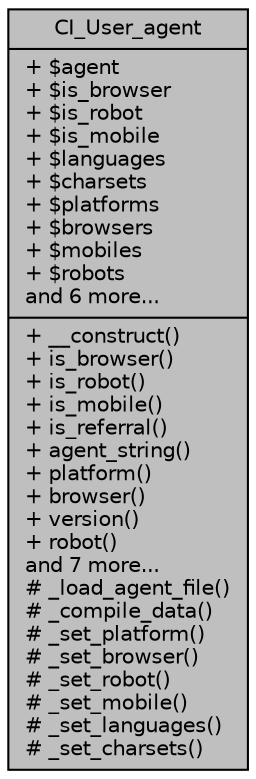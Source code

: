 digraph "CI_User_agent"
{
 // LATEX_PDF_SIZE
  edge [fontname="Helvetica",fontsize="10",labelfontname="Helvetica",labelfontsize="10"];
  node [fontname="Helvetica",fontsize="10",shape=record];
  Node1 [label="{CI_User_agent\n|+ $agent\l+ $is_browser\l+ $is_robot\l+ $is_mobile\l+ $languages\l+ $charsets\l+ $platforms\l+ $browsers\l+ $mobiles\l+ $robots\land 6 more...\l|+ __construct()\l+ is_browser()\l+ is_robot()\l+ is_mobile()\l+ is_referral()\l+ agent_string()\l+ platform()\l+ browser()\l+ version()\l+ robot()\land 7 more...\l# _load_agent_file()\l# _compile_data()\l# _set_platform()\l# _set_browser()\l# _set_robot()\l# _set_mobile()\l# _set_languages()\l# _set_charsets()\l}",height=0.2,width=0.4,color="black", fillcolor="grey75", style="filled", fontcolor="black",tooltip=" "];
}
